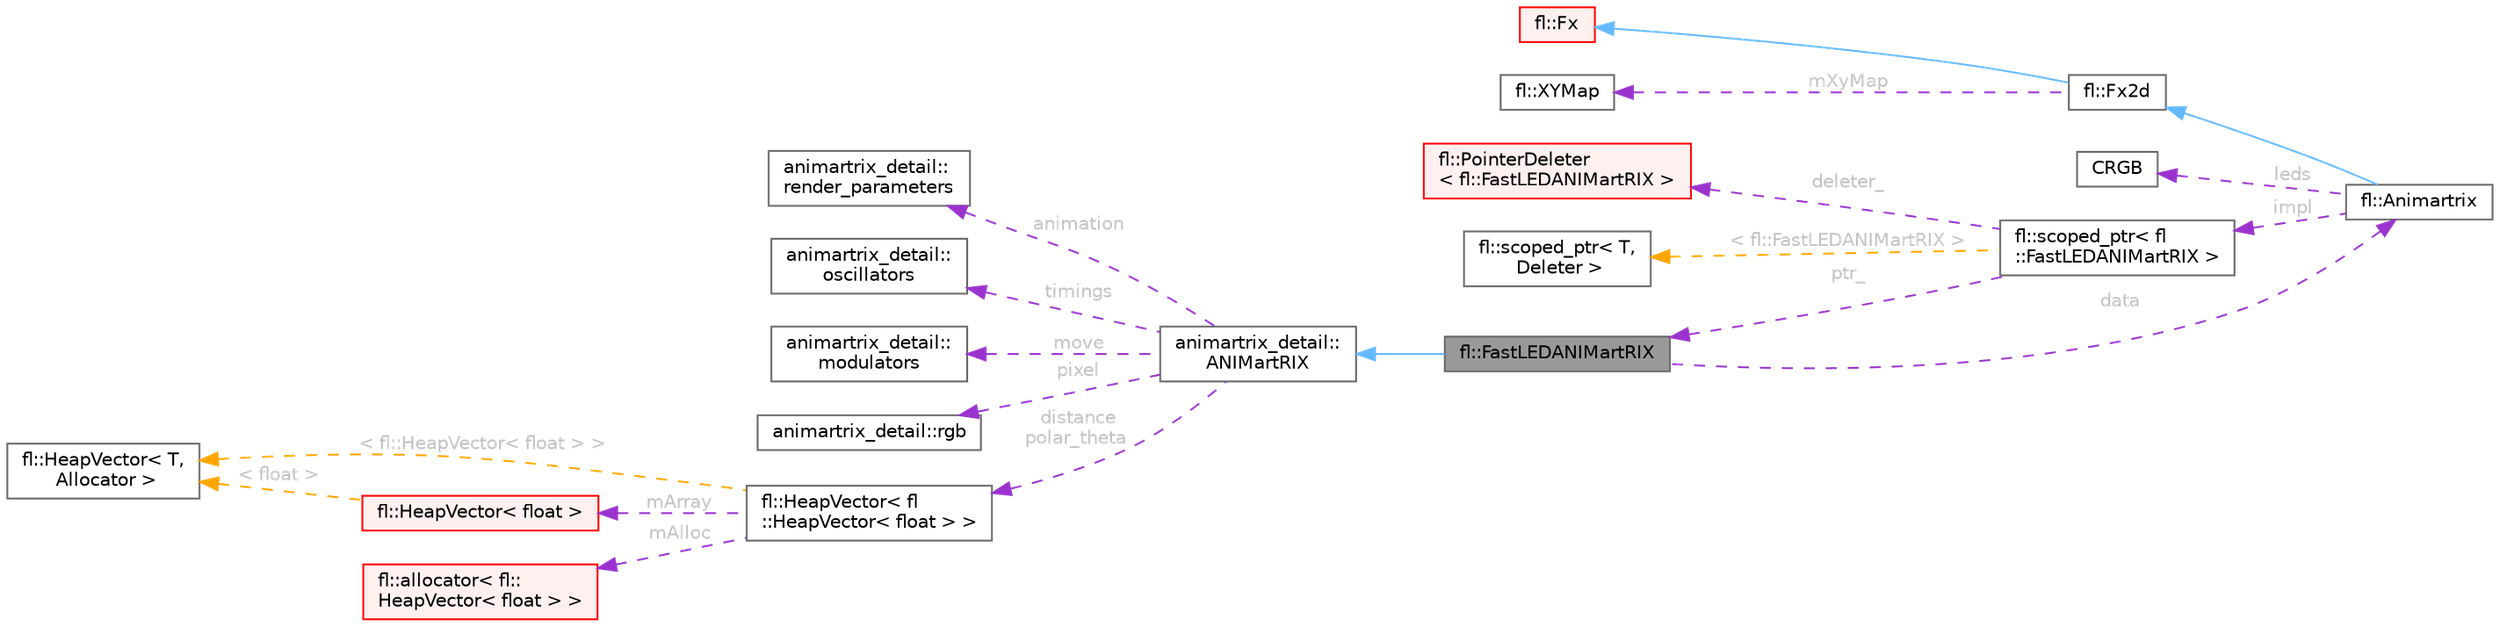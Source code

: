 digraph "fl::FastLEDANIMartRIX"
{
 // INTERACTIVE_SVG=YES
 // LATEX_PDF_SIZE
  bgcolor="transparent";
  edge [fontname=Helvetica,fontsize=10,labelfontname=Helvetica,labelfontsize=10];
  node [fontname=Helvetica,fontsize=10,shape=box,height=0.2,width=0.4];
  rankdir="LR";
  Node1 [id="Node000001",label="fl::FastLEDANIMartRIX",height=0.2,width=0.4,color="gray40", fillcolor="grey60", style="filled", fontcolor="black",tooltip=" "];
  Node2 -> Node1 [id="edge1_Node000001_Node000002",dir="back",color="steelblue1",style="solid",tooltip=" "];
  Node2 [id="Node000002",label="animartrix_detail::\lANIMartRIX",height=0.2,width=0.4,color="gray40", fillcolor="white", style="filled",URL="$df/d5e/classanimartrix__detail_1_1_a_n_i_mart_r_i_x.html",tooltip=" "];
  Node3 -> Node2 [id="edge2_Node000002_Node000003",dir="back",color="darkorchid3",style="dashed",tooltip=" ",label=" animation",fontcolor="grey" ];
  Node3 [id="Node000003",label="animartrix_detail::\lrender_parameters",height=0.2,width=0.4,color="gray40", fillcolor="white", style="filled",URL="$d6/d74/namespaceanimartrix__detail.html#d5/df4/structanimartrix__detail_1_1render__parameters",tooltip=" "];
  Node4 -> Node2 [id="edge3_Node000002_Node000004",dir="back",color="darkorchid3",style="dashed",tooltip=" ",label=" timings",fontcolor="grey" ];
  Node4 [id="Node000004",label="animartrix_detail::\loscillators",height=0.2,width=0.4,color="gray40", fillcolor="white", style="filled",URL="$d6/d74/namespaceanimartrix__detail.html#d5/d40/structanimartrix__detail_1_1oscillators",tooltip=" "];
  Node5 -> Node2 [id="edge4_Node000002_Node000005",dir="back",color="darkorchid3",style="dashed",tooltip=" ",label=" move",fontcolor="grey" ];
  Node5 [id="Node000005",label="animartrix_detail::\lmodulators",height=0.2,width=0.4,color="gray40", fillcolor="white", style="filled",URL="$d6/d74/namespaceanimartrix__detail.html#df/dfa/structanimartrix__detail_1_1modulators",tooltip=" "];
  Node6 -> Node2 [id="edge5_Node000002_Node000006",dir="back",color="darkorchid3",style="dashed",tooltip=" ",label=" pixel",fontcolor="grey" ];
  Node6 [id="Node000006",label="animartrix_detail::rgb",height=0.2,width=0.4,color="gray40", fillcolor="white", style="filled",URL="$d6/d74/namespaceanimartrix__detail.html#d1/d5c/structanimartrix__detail_1_1rgb",tooltip=" "];
  Node7 -> Node2 [id="edge6_Node000002_Node000007",dir="back",color="darkorchid3",style="dashed",tooltip=" ",label=" distance\npolar_theta",fontcolor="grey" ];
  Node7 [id="Node000007",label="fl::HeapVector\< fl\l::HeapVector\< float \> \>",height=0.2,width=0.4,color="gray40", fillcolor="white", style="filled",URL="$db/ddd/classfl_1_1_heap_vector.html",tooltip=" "];
  Node8 -> Node7 [id="edge7_Node000007_Node000008",dir="back",color="darkorchid3",style="dashed",tooltip=" ",label=" mArray",fontcolor="grey" ];
  Node8 [id="Node000008",label="fl::HeapVector\< float \>",height=0.2,width=0.4,color="red", fillcolor="#FFF0F0", style="filled",URL="$db/ddd/classfl_1_1_heap_vector.html",tooltip=" "];
  Node11 -> Node8 [id="edge8_Node000008_Node000011",dir="back",color="orange",style="dashed",tooltip=" ",label=" \< float \>",fontcolor="grey" ];
  Node11 [id="Node000011",label="fl::HeapVector\< T,\l Allocator \>",height=0.2,width=0.4,color="gray40", fillcolor="white", style="filled",URL="$db/ddd/classfl_1_1_heap_vector.html",tooltip=" "];
  Node12 -> Node7 [id="edge9_Node000007_Node000012",dir="back",color="darkorchid3",style="dashed",tooltip=" ",label=" mAlloc",fontcolor="grey" ];
  Node12 [id="Node000012",label="fl::allocator\< fl::\lHeapVector\< float \> \>",height=0.2,width=0.4,color="red", fillcolor="#FFF0F0", style="filled",URL="$d8/dcd/classfl_1_1allocator.html",tooltip=" "];
  Node11 -> Node7 [id="edge10_Node000007_Node000011",dir="back",color="orange",style="dashed",tooltip=" ",label=" \< fl::HeapVector\< float \> \>",fontcolor="grey" ];
  Node13 -> Node1 [id="edge11_Node000001_Node000013",dir="back",color="darkorchid3",style="dashed",tooltip=" ",label=" data",fontcolor="grey" ];
  Node13 [id="Node000013",label="fl::Animartrix",height=0.2,width=0.4,color="gray40", fillcolor="white", style="filled",URL="$d8/df5/classfl_1_1_animartrix.html",tooltip=" "];
  Node14 -> Node13 [id="edge12_Node000013_Node000014",dir="back",color="steelblue1",style="solid",tooltip=" "];
  Node14 [id="Node000014",label="fl::Fx2d",height=0.2,width=0.4,color="gray40", fillcolor="white", style="filled",URL="$d7/d3e/classfl_1_1_fx2d.html",tooltip=" "];
  Node15 -> Node14 [id="edge13_Node000014_Node000015",dir="back",color="steelblue1",style="solid",tooltip=" "];
  Node15 [id="Node000015",label="fl::Fx",height=0.2,width=0.4,color="red", fillcolor="#FFF0F0", style="filled",URL="$da/d5d/classfl_1_1_fx.html",tooltip=" "];
  Node23 -> Node14 [id="edge14_Node000014_Node000023",dir="back",color="darkorchid3",style="dashed",tooltip=" ",label=" mXyMap",fontcolor="grey" ];
  Node23 [id="Node000023",label="fl::XYMap",height=0.2,width=0.4,color="gray40", fillcolor="white", style="filled",URL="$d0/dce/classfl_1_1_x_y_map.html",tooltip=" "];
  Node24 -> Node13 [id="edge15_Node000013_Node000024",dir="back",color="darkorchid3",style="dashed",tooltip=" ",label=" impl",fontcolor="grey" ];
  Node24 [id="Node000024",label="fl::scoped_ptr\< fl\l::FastLEDANIMartRIX \>",height=0.2,width=0.4,color="gray40", fillcolor="white", style="filled",URL="$df/d0b/classfl_1_1scoped__ptr.html",tooltip=" "];
  Node1 -> Node24 [id="edge16_Node000024_Node000001",dir="back",color="darkorchid3",style="dashed",tooltip=" ",label=" ptr_",fontcolor="grey" ];
  Node25 -> Node24 [id="edge17_Node000024_Node000025",dir="back",color="darkorchid3",style="dashed",tooltip=" ",label=" deleter_",fontcolor="grey" ];
  Node25 [id="Node000025",label="fl::PointerDeleter\l\< fl::FastLEDANIMartRIX \>",height=0.2,width=0.4,color="red", fillcolor="#FFF0F0", style="filled",URL="$d8/d3d/structfl_1_1_pointer_deleter.html",tooltip=" "];
  Node27 -> Node24 [id="edge18_Node000024_Node000027",dir="back",color="orange",style="dashed",tooltip=" ",label=" \< fl::FastLEDANIMartRIX \>",fontcolor="grey" ];
  Node27 [id="Node000027",label="fl::scoped_ptr\< T,\l Deleter \>",height=0.2,width=0.4,color="gray40", fillcolor="white", style="filled",URL="$df/d0b/classfl_1_1scoped__ptr.html",tooltip=" "];
  Node28 -> Node13 [id="edge19_Node000013_Node000028",dir="back",color="darkorchid3",style="dashed",tooltip=" ",label=" leds",fontcolor="grey" ];
  Node28 [id="Node000028",label="CRGB",height=0.2,width=0.4,color="gray40", fillcolor="white", style="filled",URL="$d7/d82/struct_c_r_g_b.html",tooltip="Representation of an RGB pixel (Red, Green, Blue)"];
}
